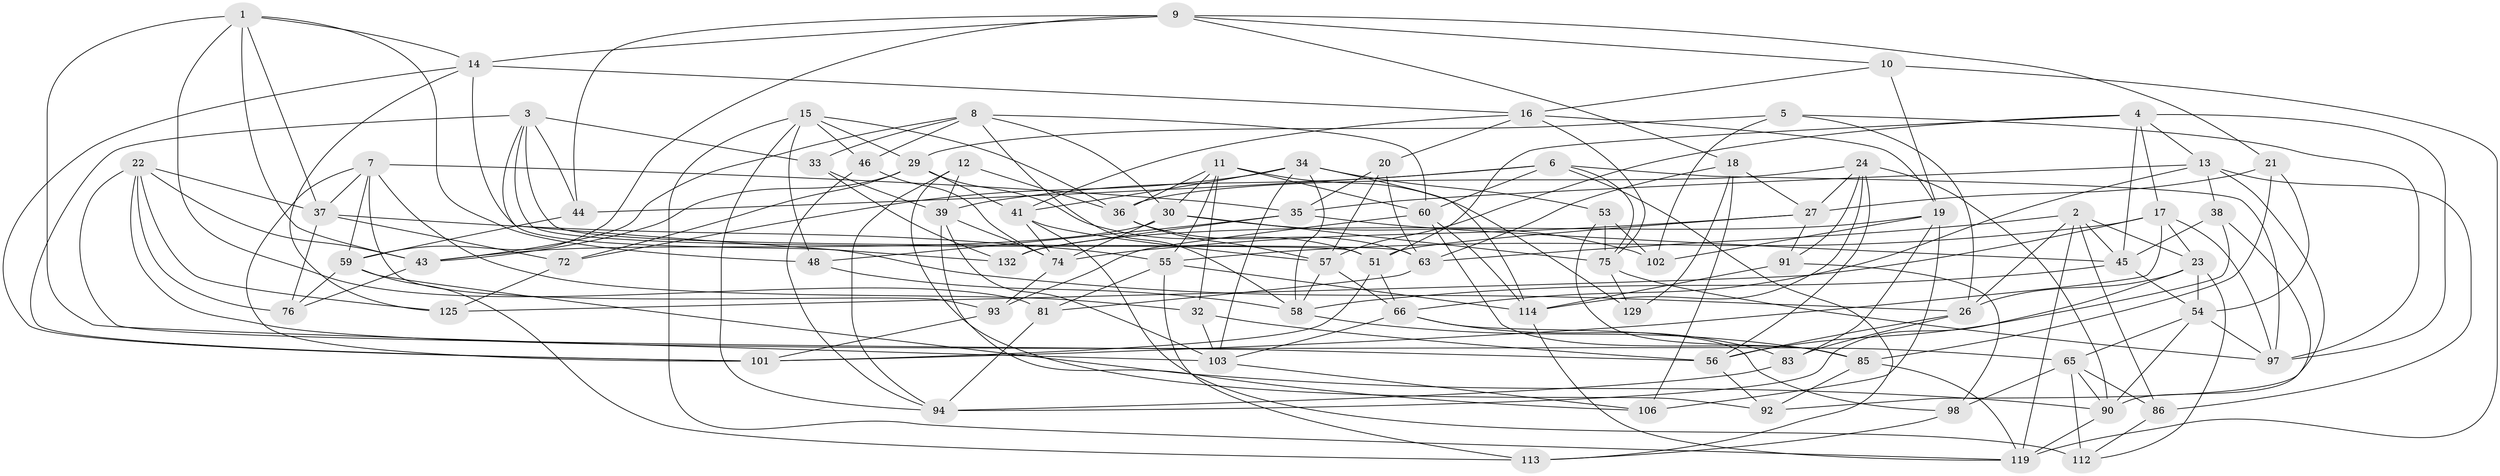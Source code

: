// original degree distribution, {4: 1.0}
// Generated by graph-tools (version 1.1) at 2025/42/03/06/25 10:42:18]
// undirected, 80 vertices, 211 edges
graph export_dot {
graph [start="1"]
  node [color=gray90,style=filled];
  1 [super="+108"];
  2 [super="+84"];
  3 [super="+69"];
  4 [super="+25"];
  5;
  6 [super="+96"];
  7 [super="+49"];
  8 [super="+100"];
  9 [super="+50"];
  10;
  11 [super="+80"];
  12;
  13 [super="+70"];
  14 [super="+88"];
  15 [super="+40"];
  16 [super="+79"];
  17 [super="+82"];
  18 [super="+89"];
  19 [super="+87"];
  20;
  21;
  22 [super="+61"];
  23 [super="+28"];
  24 [super="+31"];
  26 [super="+124"];
  27 [super="+99"];
  29 [super="+111"];
  30 [super="+42"];
  32;
  33;
  34 [super="+77"];
  35 [super="+105"];
  36 [super="+52"];
  37 [super="+68"];
  38;
  39 [super="+115"];
  41 [super="+47"];
  43 [super="+73"];
  44;
  45 [super="+121"];
  46;
  48;
  51 [super="+62"];
  53;
  54 [super="+78"];
  55 [super="+71"];
  56 [super="+64"];
  57 [super="+126"];
  58 [super="+116"];
  59 [super="+109"];
  60 [super="+122"];
  63 [super="+67"];
  65 [super="+130"];
  66 [super="+104"];
  72;
  74 [super="+117"];
  75 [super="+128"];
  76;
  81;
  83;
  85 [super="+118"];
  86;
  90 [super="+95"];
  91;
  92;
  93;
  94 [super="+110"];
  97 [super="+127"];
  98;
  101 [super="+131"];
  102;
  103 [super="+107"];
  106;
  112;
  113;
  114 [super="+123"];
  119 [super="+120"];
  125;
  129;
  132;
  1 -- 48;
  1 -- 14;
  1 -- 81;
  1 -- 43;
  1 -- 37;
  1 -- 103;
  2 -- 63;
  2 -- 86;
  2 -- 26;
  2 -- 45;
  2 -- 119;
  2 -- 23;
  3 -- 44;
  3 -- 101;
  3 -- 26;
  3 -- 33;
  3 -- 51;
  3 -- 63;
  4 -- 13;
  4 -- 17;
  4 -- 97;
  4 -- 57;
  4 -- 51;
  4 -- 45;
  5 -- 26;
  5 -- 102;
  5 -- 97;
  5 -- 29;
  6 -- 39;
  6 -- 60;
  6 -- 97;
  6 -- 113;
  6 -- 75;
  6 -- 44;
  7 -- 93;
  7 -- 35;
  7 -- 59;
  7 -- 32;
  7 -- 101;
  7 -- 37;
  8 -- 46;
  8 -- 33;
  8 -- 30;
  8 -- 43;
  8 -- 58;
  8 -- 60;
  9 -- 21;
  9 -- 44;
  9 -- 59;
  9 -- 18;
  9 -- 10;
  9 -- 14;
  10 -- 119;
  10 -- 16;
  10 -- 19;
  11 -- 32;
  11 -- 129;
  11 -- 36;
  11 -- 30;
  11 -- 55;
  11 -- 60;
  12 -- 92;
  12 -- 39;
  12 -- 94;
  12 -- 36;
  13 -- 66;
  13 -- 38;
  13 -- 92;
  13 -- 86;
  13 -- 35;
  14 -- 16;
  14 -- 125;
  14 -- 132;
  14 -- 101;
  15 -- 94;
  15 -- 48;
  15 -- 119;
  15 -- 29;
  15 -- 46;
  15 -- 36;
  16 -- 75;
  16 -- 19;
  16 -- 41;
  16 -- 20;
  17 -- 97;
  17 -- 23;
  17 -- 101;
  17 -- 125;
  17 -- 55;
  18 -- 129 [weight=2];
  18 -- 27;
  18 -- 106;
  18 -- 63;
  19 -- 106;
  19 -- 83;
  19 -- 132;
  19 -- 102;
  20 -- 35;
  20 -- 57;
  20 -- 63;
  21 -- 27;
  21 -- 54;
  21 -- 85;
  22 -- 76;
  22 -- 125;
  22 -- 37;
  22 -- 56;
  22 -- 43;
  22 -- 65;
  23 -- 112;
  23 -- 54;
  23 -- 26;
  23 -- 94;
  24 -- 56;
  24 -- 91;
  24 -- 90;
  24 -- 114;
  24 -- 27;
  24 -- 36;
  26 -- 56;
  26 -- 83;
  27 -- 91;
  27 -- 51;
  27 -- 74;
  29 -- 72;
  29 -- 51;
  29 -- 43;
  29 -- 41;
  30 -- 75;
  30 -- 74;
  30 -- 102;
  30 -- 43;
  32 -- 103;
  32 -- 56;
  33 -- 39;
  33 -- 132;
  34 -- 53;
  34 -- 58;
  34 -- 103;
  34 -- 72;
  34 -- 41;
  34 -- 114;
  35 -- 132;
  35 -- 45;
  35 -- 48;
  36 -- 57;
  36 -- 63;
  37 -- 76;
  37 -- 72;
  37 -- 55;
  38 -- 56;
  38 -- 45;
  38 -- 90;
  39 -- 106;
  39 -- 103;
  39 -- 74;
  41 -- 74;
  41 -- 112;
  41 -- 57;
  43 -- 76;
  44 -- 59;
  45 -- 54;
  45 -- 58;
  46 -- 94;
  46 -- 74;
  48 -- 58;
  51 -- 101;
  51 -- 66;
  53 -- 85;
  53 -- 102;
  53 -- 75;
  54 -- 97;
  54 -- 90;
  54 -- 65;
  55 -- 113;
  55 -- 81;
  55 -- 114;
  56 -- 92;
  57 -- 58;
  57 -- 66;
  58 -- 85;
  59 -- 113;
  59 -- 90;
  59 -- 76;
  60 -- 93;
  60 -- 85;
  60 -- 114;
  63 -- 81;
  65 -- 86;
  65 -- 112;
  65 -- 98;
  65 -- 90;
  66 -- 98;
  66 -- 83;
  66 -- 103;
  72 -- 125;
  74 -- 93;
  75 -- 97;
  75 -- 129;
  81 -- 94;
  83 -- 94;
  85 -- 92;
  85 -- 119;
  86 -- 112;
  90 -- 119;
  91 -- 98;
  91 -- 114;
  93 -- 101;
  98 -- 113;
  103 -- 106;
  114 -- 119;
}
